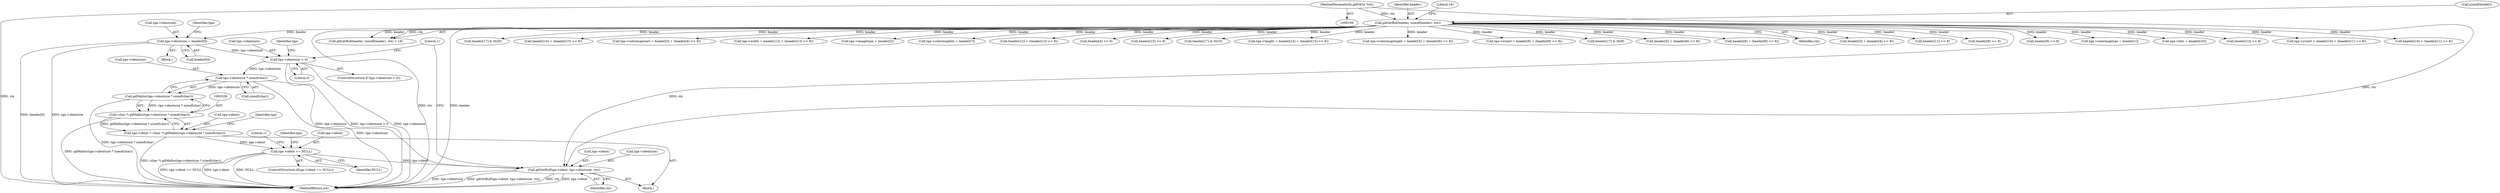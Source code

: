 digraph "0_libgd_10ef1dca63d62433fda13309b4a228782db823f7_0@API" {
"1000330" [label="(Call,tga->identsize * sizeof(char))"];
"1000317" [label="(Call,tga->identsize > 0)"];
"1000119" [label="(Call,tga->identsize = header[0])"];
"1000107" [label="(Call,gdGetBuf(header, sizeof(header), ctx))"];
"1000101" [label="(MethodParameterIn,gdIOCtx *ctx)"];
"1000329" [label="(Call,gdMalloc(tga->identsize * sizeof(char)))"];
"1000327" [label="(Call,(char *) gdMalloc(tga->identsize * sizeof(char)))"];
"1000323" [label="(Call,tga->ident = (char *) gdMalloc(tga->identsize * sizeof(char)))"];
"1000337" [label="(Call,tga->ident == NULL)"];
"1000346" [label="(Call,gdGetBuf(tga->ident, tga->identsize, ctx))"];
"1000108" [label="(Identifier,header)"];
"1000331" [label="(Call,tga->identsize)"];
"1000112" [label="(Literal,18)"];
"1000181" [label="(Call,header[9] << 8)"];
"1000347" [label="(Call,tga->ident)"];
"1000126" [label="(Call,tga->colormaptype = header[1])"];
"1000345" [label="(Literal,1)"];
"1000107" [label="(Call,gdGetBuf(header, sizeof(header), ctx))"];
"1000324" [label="(Call,tga->ident)"];
"1000225" [label="(Call,tga->bits = header[16])"];
"1000337" [label="(Call,tga->ident == NULL)"];
"1000318" [label="(Call,tga->identsize)"];
"1000207" [label="(Call,header[13] << 8)"];
"1000186" [label="(Call,tga->ystart = header[10] + (header[11] << 8))"];
"1000190" [label="(Call,header[10] + (header[11] << 8))"];
"1000317" [label="(Call,tga->identsize > 0)"];
"1000106" [label="(Call,gdGetBuf(header, sizeof(header), ctx) < 18)"];
"1000258" [label="(Call,header[17] & 0x20)"];
"1000216" [label="(Call,header[14] + (header[15] << 8))"];
"1000119" [label="(Call,tga->identsize = header[0])"];
"1000140" [label="(Call,tga->colormapstart = header[3] + (header[4] << 8))"];
"1000199" [label="(Call,tga->width = header[12] + (header[13] << 8))"];
"1000336" [label="(ControlStructure,if(tga->ident == NULL))"];
"1000346" [label="(Call,gdGetBuf(tga->ident, tga->identsize, ctx))"];
"1000325" [label="(Identifier,tga)"];
"1000348" [label="(Identifier,tga)"];
"1000329" [label="(Call,gdMalloc(tga->identsize * sizeof(char)))"];
"1000133" [label="(Call,tga->imagetype = header[2])"];
"1000166" [label="(Call,tga->colormapbits = header[7])"];
"1000101" [label="(MethodParameterIn,gdIOCtx *ctx)"];
"1000203" [label="(Call,header[12] + (header[13] << 8))"];
"1000353" [label="(Identifier,ctx)"];
"1000327" [label="(Call,(char *) gdMalloc(tga->identsize * sizeof(char)))"];
"1000123" [label="(Call,header[0])"];
"1000339" [label="(Identifier,tga)"];
"1000109" [label="(Call,sizeof(header))"];
"1000148" [label="(Call,header[4] << 8)"];
"1000321" [label="(Literal,0)"];
"1000220" [label="(Call,header[15] << 8)"];
"1000334" [label="(Call,sizeof(char))"];
"1000246" [label="(Call,header[17] & 0x10)"];
"1000212" [label="(Call,tga->height = header[14] + (header[15] << 8))"];
"1000323" [label="(Call,tga->ident = (char *) gdMalloc(tga->identsize * sizeof(char)))"];
"1000153" [label="(Call,tga->colormaplength = header[5] + (header[6] << 8))"];
"1000173" [label="(Call,tga->xstart = header[8] + (header[9] << 8))"];
"1000356" [label="(MethodReturn,int)"];
"1000236" [label="(Call,header[17] & 0x0f)"];
"1000341" [label="(Identifier,NULL)"];
"1000103" [label="(Block,)"];
"1000157" [label="(Call,header[5] + (header[6] << 8))"];
"1000177" [label="(Call,header[8] + (header[9] << 8))"];
"1000316" [label="(ControlStructure,if (tga->identsize > 0))"];
"1000355" [label="(Literal,1)"];
"1000111" [label="(Identifier,ctx)"];
"1000144" [label="(Call,header[3] + (header[4] << 8))"];
"1000322" [label="(Block,)"];
"1000338" [label="(Call,tga->ident)"];
"1000194" [label="(Call,header[11] << 8)"];
"1000350" [label="(Call,tga->identsize)"];
"1000330" [label="(Call,tga->identsize * sizeof(char))"];
"1000128" [label="(Identifier,tga)"];
"1000161" [label="(Call,header[6] << 8)"];
"1000120" [label="(Call,tga->identsize)"];
"1000330" -> "1000329"  [label="AST: "];
"1000330" -> "1000334"  [label="CFG: "];
"1000331" -> "1000330"  [label="AST: "];
"1000334" -> "1000330"  [label="AST: "];
"1000329" -> "1000330"  [label="CFG: "];
"1000330" -> "1000356"  [label="DDG: tga->identsize"];
"1000330" -> "1000329"  [label="DDG: tga->identsize"];
"1000317" -> "1000330"  [label="DDG: tga->identsize"];
"1000330" -> "1000346"  [label="DDG: tga->identsize"];
"1000317" -> "1000316"  [label="AST: "];
"1000317" -> "1000321"  [label="CFG: "];
"1000318" -> "1000317"  [label="AST: "];
"1000321" -> "1000317"  [label="AST: "];
"1000325" -> "1000317"  [label="CFG: "];
"1000355" -> "1000317"  [label="CFG: "];
"1000317" -> "1000356"  [label="DDG: tga->identsize"];
"1000317" -> "1000356"  [label="DDG: tga->identsize > 0"];
"1000119" -> "1000317"  [label="DDG: tga->identsize"];
"1000119" -> "1000103"  [label="AST: "];
"1000119" -> "1000123"  [label="CFG: "];
"1000120" -> "1000119"  [label="AST: "];
"1000123" -> "1000119"  [label="AST: "];
"1000128" -> "1000119"  [label="CFG: "];
"1000119" -> "1000356"  [label="DDG: header[0]"];
"1000119" -> "1000356"  [label="DDG: tga->identsize"];
"1000107" -> "1000119"  [label="DDG: header"];
"1000107" -> "1000106"  [label="AST: "];
"1000107" -> "1000111"  [label="CFG: "];
"1000108" -> "1000107"  [label="AST: "];
"1000109" -> "1000107"  [label="AST: "];
"1000111" -> "1000107"  [label="AST: "];
"1000112" -> "1000107"  [label="CFG: "];
"1000107" -> "1000356"  [label="DDG: header"];
"1000107" -> "1000356"  [label="DDG: ctx"];
"1000107" -> "1000106"  [label="DDG: header"];
"1000107" -> "1000106"  [label="DDG: ctx"];
"1000101" -> "1000107"  [label="DDG: ctx"];
"1000107" -> "1000126"  [label="DDG: header"];
"1000107" -> "1000133"  [label="DDG: header"];
"1000107" -> "1000140"  [label="DDG: header"];
"1000107" -> "1000144"  [label="DDG: header"];
"1000107" -> "1000148"  [label="DDG: header"];
"1000107" -> "1000153"  [label="DDG: header"];
"1000107" -> "1000157"  [label="DDG: header"];
"1000107" -> "1000161"  [label="DDG: header"];
"1000107" -> "1000166"  [label="DDG: header"];
"1000107" -> "1000173"  [label="DDG: header"];
"1000107" -> "1000177"  [label="DDG: header"];
"1000107" -> "1000181"  [label="DDG: header"];
"1000107" -> "1000186"  [label="DDG: header"];
"1000107" -> "1000190"  [label="DDG: header"];
"1000107" -> "1000194"  [label="DDG: header"];
"1000107" -> "1000199"  [label="DDG: header"];
"1000107" -> "1000203"  [label="DDG: header"];
"1000107" -> "1000207"  [label="DDG: header"];
"1000107" -> "1000212"  [label="DDG: header"];
"1000107" -> "1000216"  [label="DDG: header"];
"1000107" -> "1000220"  [label="DDG: header"];
"1000107" -> "1000225"  [label="DDG: header"];
"1000107" -> "1000236"  [label="DDG: header"];
"1000107" -> "1000246"  [label="DDG: header"];
"1000107" -> "1000258"  [label="DDG: header"];
"1000107" -> "1000346"  [label="DDG: ctx"];
"1000101" -> "1000100"  [label="AST: "];
"1000101" -> "1000356"  [label="DDG: ctx"];
"1000101" -> "1000346"  [label="DDG: ctx"];
"1000329" -> "1000327"  [label="AST: "];
"1000327" -> "1000329"  [label="CFG: "];
"1000329" -> "1000356"  [label="DDG: tga->identsize * sizeof(char)"];
"1000329" -> "1000327"  [label="DDG: tga->identsize * sizeof(char)"];
"1000327" -> "1000323"  [label="AST: "];
"1000328" -> "1000327"  [label="AST: "];
"1000323" -> "1000327"  [label="CFG: "];
"1000327" -> "1000356"  [label="DDG: gdMalloc(tga->identsize * sizeof(char))"];
"1000327" -> "1000323"  [label="DDG: gdMalloc(tga->identsize * sizeof(char))"];
"1000323" -> "1000322"  [label="AST: "];
"1000324" -> "1000323"  [label="AST: "];
"1000339" -> "1000323"  [label="CFG: "];
"1000323" -> "1000356"  [label="DDG: (char *) gdMalloc(tga->identsize * sizeof(char))"];
"1000323" -> "1000337"  [label="DDG: tga->ident"];
"1000337" -> "1000336"  [label="AST: "];
"1000337" -> "1000341"  [label="CFG: "];
"1000338" -> "1000337"  [label="AST: "];
"1000341" -> "1000337"  [label="AST: "];
"1000345" -> "1000337"  [label="CFG: "];
"1000348" -> "1000337"  [label="CFG: "];
"1000337" -> "1000356"  [label="DDG: tga->ident"];
"1000337" -> "1000356"  [label="DDG: NULL"];
"1000337" -> "1000356"  [label="DDG: tga->ident == NULL"];
"1000337" -> "1000346"  [label="DDG: tga->ident"];
"1000346" -> "1000322"  [label="AST: "];
"1000346" -> "1000353"  [label="CFG: "];
"1000347" -> "1000346"  [label="AST: "];
"1000350" -> "1000346"  [label="AST: "];
"1000353" -> "1000346"  [label="AST: "];
"1000355" -> "1000346"  [label="CFG: "];
"1000346" -> "1000356"  [label="DDG: ctx"];
"1000346" -> "1000356"  [label="DDG: tga->ident"];
"1000346" -> "1000356"  [label="DDG: tga->identsize"];
"1000346" -> "1000356"  [label="DDG: gdGetBuf(tga->ident, tga->identsize, ctx)"];
}
